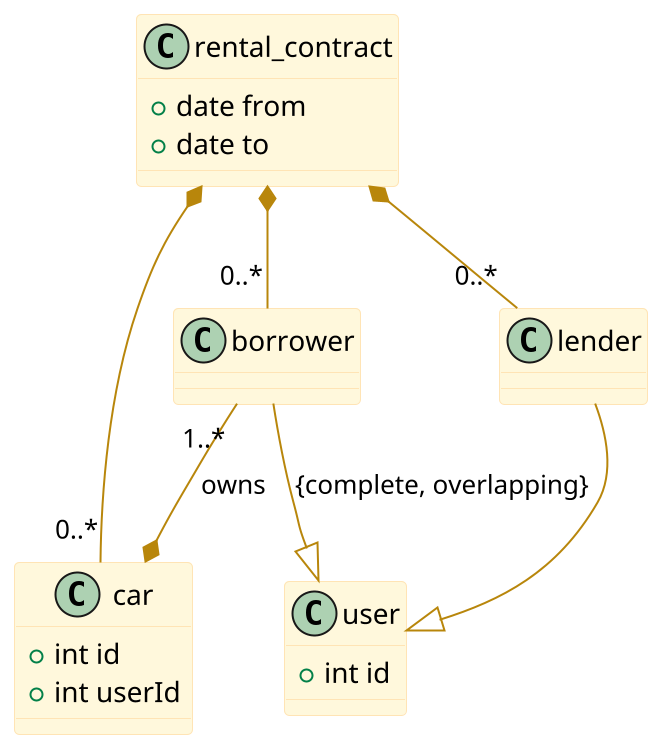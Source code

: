 @startuml Booking System
scale 2
skinparam class {
    BackgroundColor Cornsilk
    ArrowColor DarkGoldenRod
    BorderColor Moccasin
}
skinparam groupInheritence 2
skinparam stereotypeCBackgroundColor GoldenRod
skinparam object {
    BackgroundColor Cornsilk/GoldenRod
    ArrowColor DarkGoldenRod
    BorderColor Moccasin
}

car : +int id
car : +int userId

user : +int id

rental_contract : +date from 
rental_contract : +date to

rental_contract *-- "0..*" car
rental_contract *-- "0..*" lender
rental_contract *-- "0..*" borrower

borrower --|> user : {complete, overlapping}
lender --|> user


borrower "1..*" --* car : owns



@enduml
